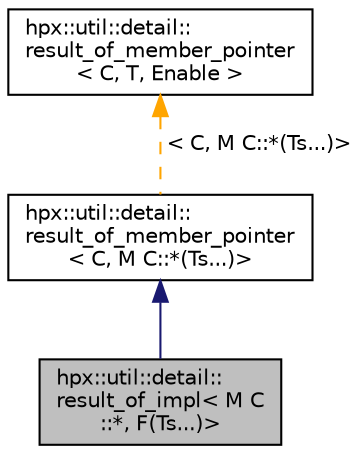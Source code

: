 digraph "hpx::util::detail::result_of_impl&lt; M C::*, F(Ts...)&gt;"
{
  edge [fontname="Helvetica",fontsize="10",labelfontname="Helvetica",labelfontsize="10"];
  node [fontname="Helvetica",fontsize="10",shape=record];
  Node3 [label="hpx::util::detail::\lresult_of_impl\< M C\l::*, F(Ts...)\>",height=0.2,width=0.4,color="black", fillcolor="grey75", style="filled", fontcolor="black"];
  Node4 -> Node3 [dir="back",color="midnightblue",fontsize="10",style="solid",fontname="Helvetica"];
  Node4 [label="hpx::util::detail::\lresult_of_member_pointer\l\< C, M C::*(Ts...)\>",height=0.2,width=0.4,color="black", fillcolor="white", style="filled",URL="$d0/dfc/structhpx_1_1util_1_1detail_1_1result__of__member__pointer.html"];
  Node5 -> Node4 [dir="back",color="orange",fontsize="10",style="dashed",label=" \< C, M C::*(Ts...)\>" ,fontname="Helvetica"];
  Node5 [label="hpx::util::detail::\lresult_of_member_pointer\l\< C, T, Enable \>",height=0.2,width=0.4,color="black", fillcolor="white", style="filled",URL="$d0/dfc/structhpx_1_1util_1_1detail_1_1result__of__member__pointer.html"];
}
